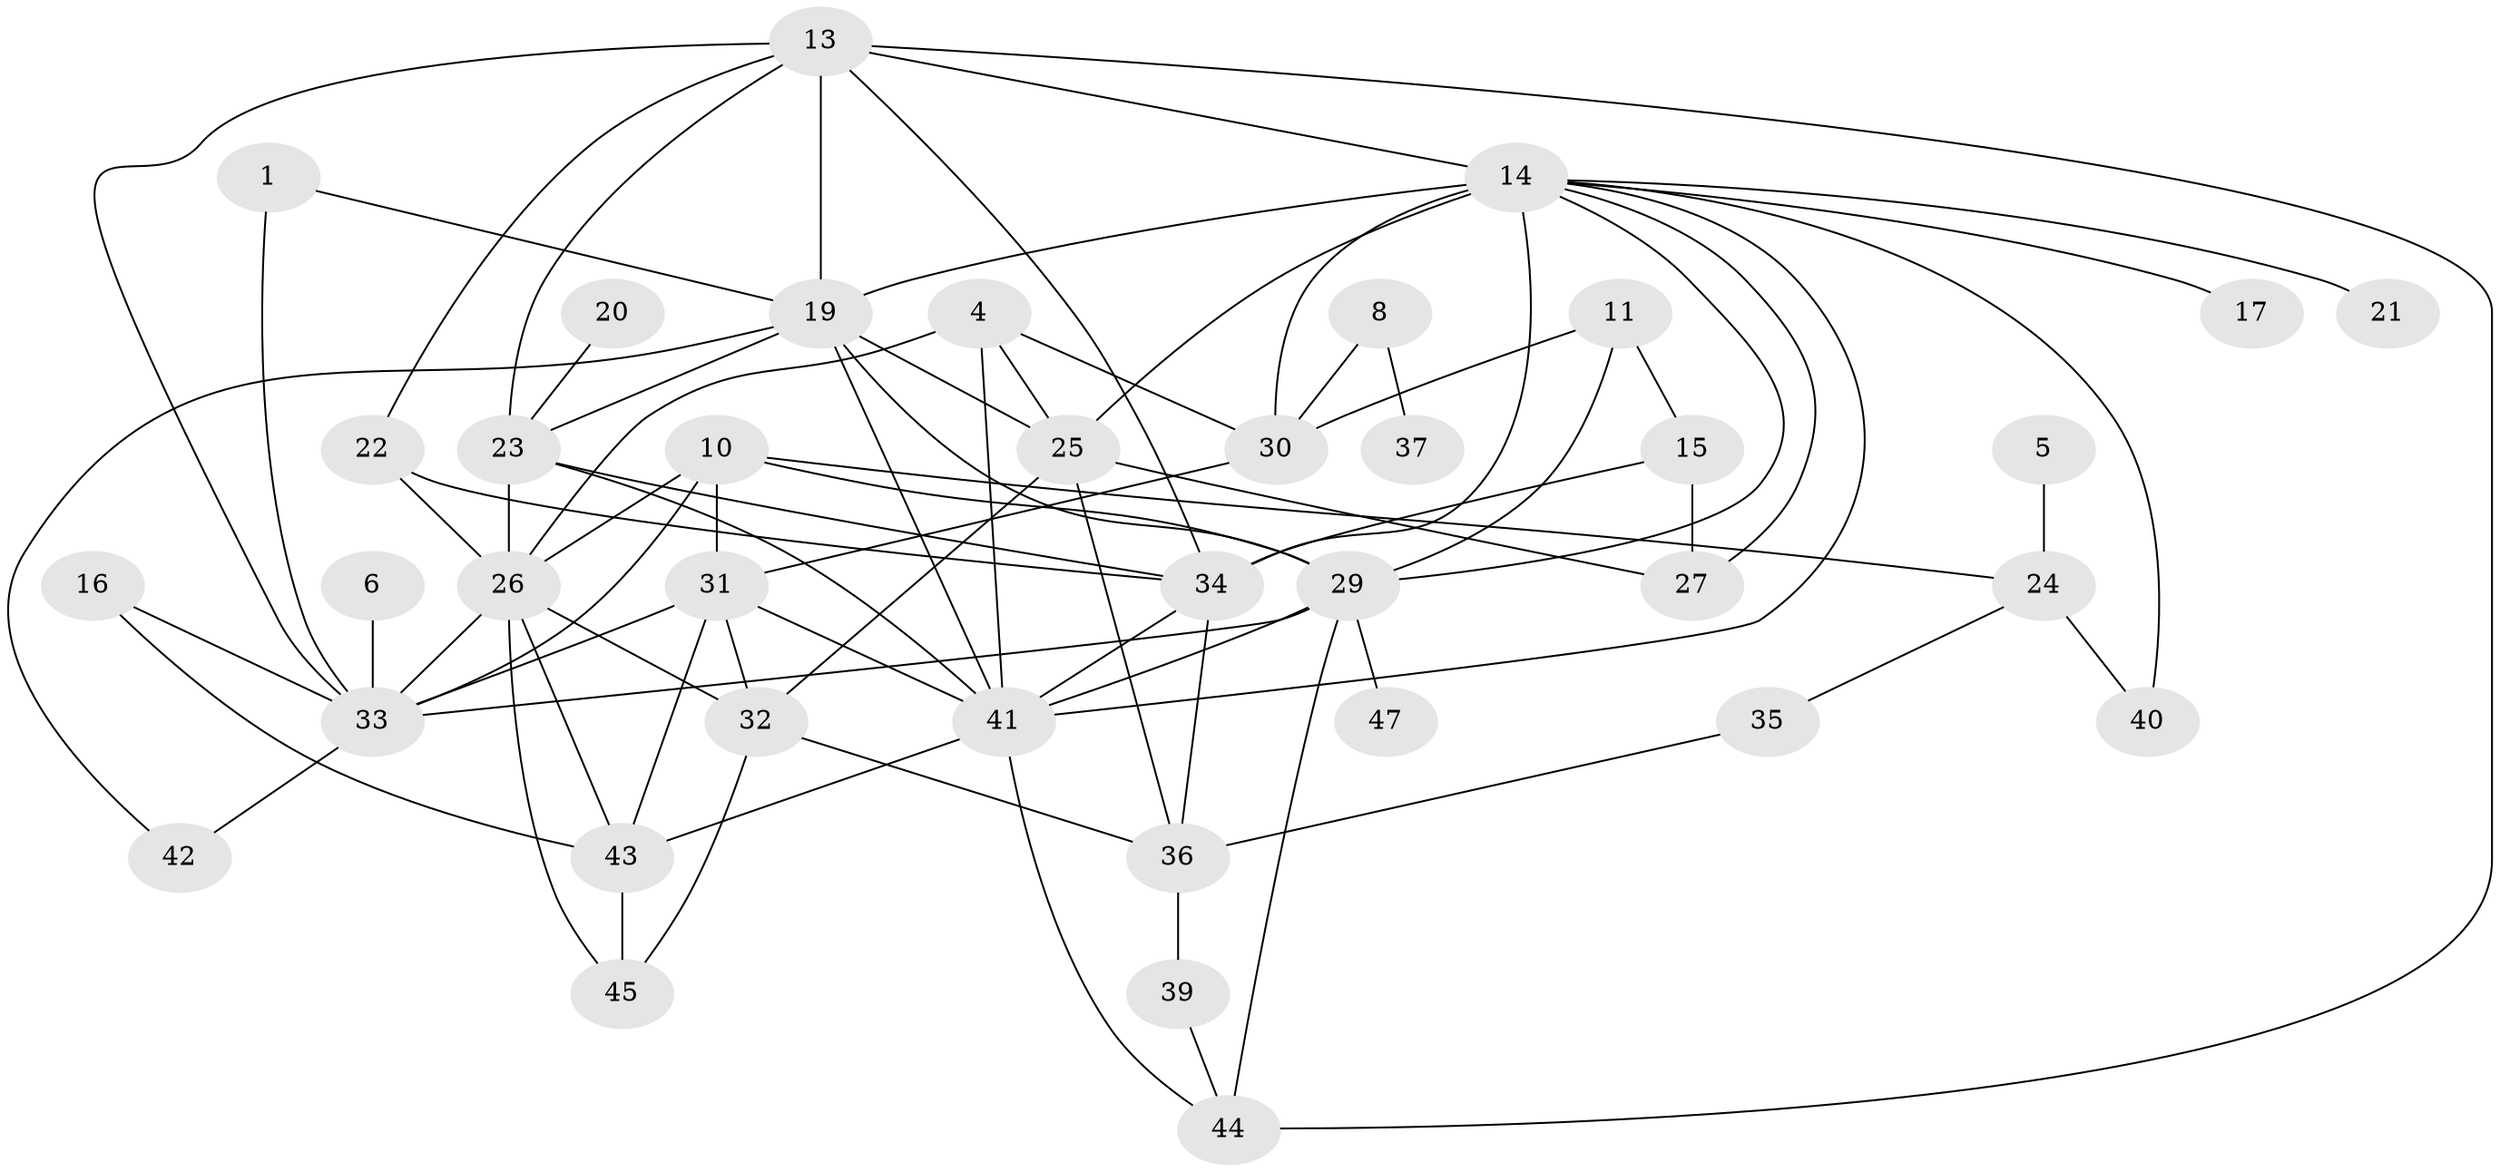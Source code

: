 // original degree distribution, {5: 0.08333333333333333, 2: 0.25833333333333336, 3: 0.175, 0: 0.075, 1: 0.19166666666666668, 4: 0.16666666666666666, 6: 0.008333333333333333, 7: 0.03333333333333333, 8: 0.008333333333333333}
// Generated by graph-tools (version 1.1) at 2025/35/03/04/25 23:35:55]
// undirected, 38 vertices, 79 edges
graph export_dot {
  node [color=gray90,style=filled];
  1;
  4;
  5;
  6;
  8;
  10;
  11;
  13;
  14;
  15;
  16;
  17;
  19;
  20;
  21;
  22;
  23;
  24;
  25;
  26;
  27;
  29;
  30;
  31;
  32;
  33;
  34;
  35;
  36;
  37;
  39;
  40;
  41;
  42;
  43;
  44;
  45;
  47;
  1 -- 19 [weight=1.0];
  1 -- 33 [weight=1.0];
  4 -- 25 [weight=1.0];
  4 -- 26 [weight=1.0];
  4 -- 30 [weight=1.0];
  4 -- 41 [weight=1.0];
  5 -- 24 [weight=1.0];
  6 -- 33 [weight=1.0];
  8 -- 30 [weight=2.0];
  8 -- 37 [weight=1.0];
  10 -- 24 [weight=1.0];
  10 -- 26 [weight=1.0];
  10 -- 29 [weight=1.0];
  10 -- 31 [weight=1.0];
  10 -- 33 [weight=1.0];
  11 -- 15 [weight=1.0];
  11 -- 29 [weight=1.0];
  11 -- 30 [weight=1.0];
  13 -- 14 [weight=2.0];
  13 -- 19 [weight=1.0];
  13 -- 22 [weight=1.0];
  13 -- 23 [weight=2.0];
  13 -- 33 [weight=1.0];
  13 -- 34 [weight=1.0];
  13 -- 44 [weight=1.0];
  14 -- 17 [weight=1.0];
  14 -- 19 [weight=1.0];
  14 -- 21 [weight=1.0];
  14 -- 25 [weight=2.0];
  14 -- 27 [weight=1.0];
  14 -- 29 [weight=1.0];
  14 -- 30 [weight=2.0];
  14 -- 34 [weight=1.0];
  14 -- 40 [weight=2.0];
  14 -- 41 [weight=1.0];
  15 -- 27 [weight=1.0];
  15 -- 34 [weight=1.0];
  16 -- 33 [weight=2.0];
  16 -- 43 [weight=1.0];
  19 -- 23 [weight=1.0];
  19 -- 25 [weight=1.0];
  19 -- 29 [weight=1.0];
  19 -- 41 [weight=1.0];
  19 -- 42 [weight=1.0];
  20 -- 23 [weight=1.0];
  22 -- 26 [weight=1.0];
  22 -- 34 [weight=1.0];
  23 -- 26 [weight=1.0];
  23 -- 34 [weight=1.0];
  23 -- 41 [weight=1.0];
  24 -- 35 [weight=1.0];
  24 -- 40 [weight=1.0];
  25 -- 27 [weight=1.0];
  25 -- 32 [weight=1.0];
  25 -- 36 [weight=1.0];
  26 -- 32 [weight=1.0];
  26 -- 33 [weight=1.0];
  26 -- 43 [weight=1.0];
  26 -- 45 [weight=1.0];
  29 -- 33 [weight=1.0];
  29 -- 41 [weight=1.0];
  29 -- 44 [weight=1.0];
  29 -- 47 [weight=1.0];
  30 -- 31 [weight=1.0];
  31 -- 32 [weight=1.0];
  31 -- 33 [weight=2.0];
  31 -- 41 [weight=1.0];
  31 -- 43 [weight=1.0];
  32 -- 36 [weight=1.0];
  32 -- 45 [weight=1.0];
  33 -- 42 [weight=1.0];
  34 -- 36 [weight=1.0];
  34 -- 41 [weight=1.0];
  35 -- 36 [weight=1.0];
  36 -- 39 [weight=1.0];
  39 -- 44 [weight=1.0];
  41 -- 43 [weight=1.0];
  41 -- 44 [weight=1.0];
  43 -- 45 [weight=1.0];
}
